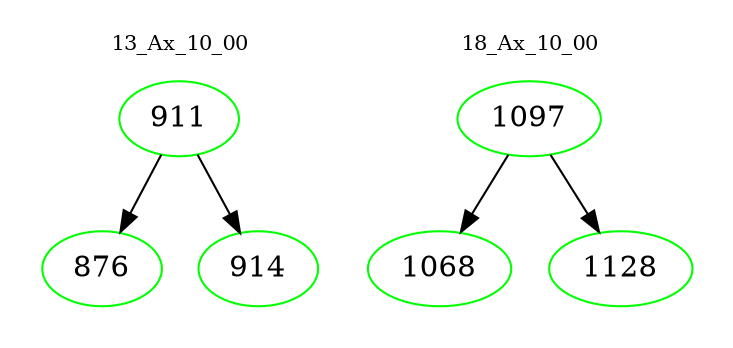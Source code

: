 digraph{
subgraph cluster_0 {
color = white
label = "13_Ax_10_00";
fontsize=10;
T0_911 [label="911", color="green"]
T0_911 -> T0_876 [color="black"]
T0_876 [label="876", color="green"]
T0_911 -> T0_914 [color="black"]
T0_914 [label="914", color="green"]
}
subgraph cluster_1 {
color = white
label = "18_Ax_10_00";
fontsize=10;
T1_1097 [label="1097", color="green"]
T1_1097 -> T1_1068 [color="black"]
T1_1068 [label="1068", color="green"]
T1_1097 -> T1_1128 [color="black"]
T1_1128 [label="1128", color="green"]
}
}
